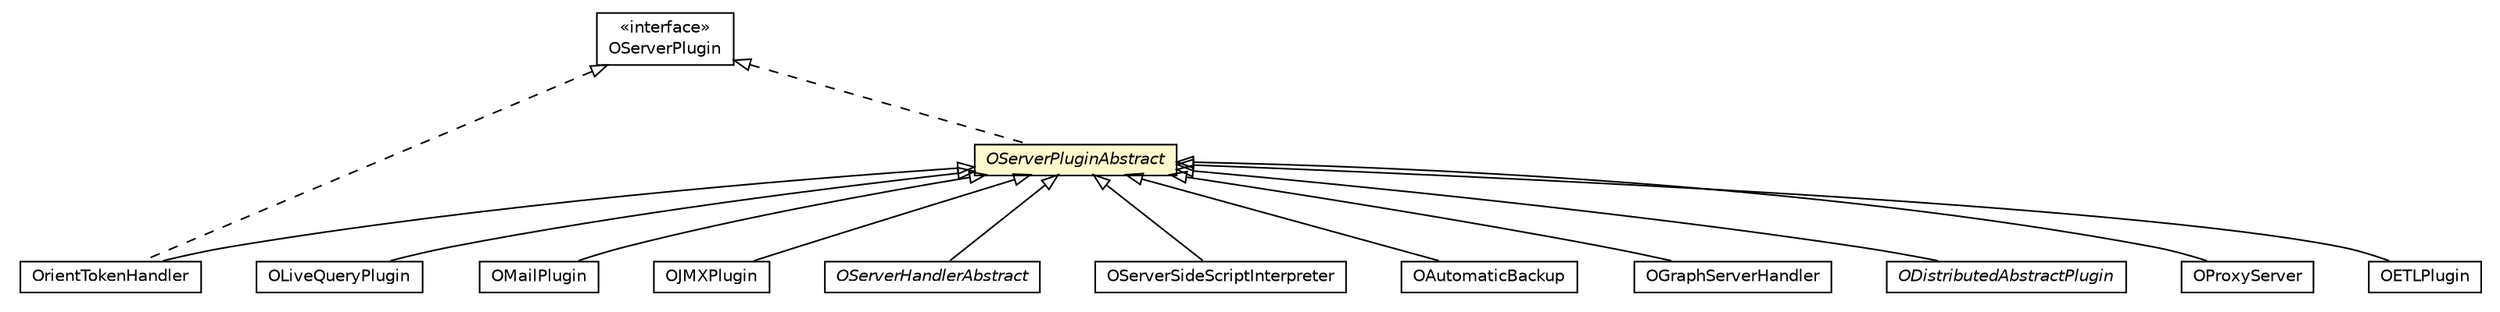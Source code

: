 #!/usr/local/bin/dot
#
# Class diagram 
# Generated by UMLGraph version R5_6-24-gf6e263 (http://www.umlgraph.org/)
#

digraph G {
	edge [fontname="Helvetica",fontsize=10,labelfontname="Helvetica",labelfontsize=10];
	node [fontname="Helvetica",fontsize=10,shape=plaintext];
	nodesep=0.25;
	ranksep=0.5;
	// com.orientechnologies.orient.server.token.OrientTokenHandler
	c3856586 [label=<<table title="com.orientechnologies.orient.server.token.OrientTokenHandler" border="0" cellborder="1" cellspacing="0" cellpadding="2" port="p" href="../token/OrientTokenHandler.html">
		<tr><td><table border="0" cellspacing="0" cellpadding="1">
<tr><td align="center" balign="center"> OrientTokenHandler </td></tr>
		</table></td></tr>
		</table>>, URL="../token/OrientTokenHandler.html", fontname="Helvetica", fontcolor="black", fontsize=10.0];
	// com.orientechnologies.orient.server.plugin.OServerPlugin
	c3856593 [label=<<table title="com.orientechnologies.orient.server.plugin.OServerPlugin" border="0" cellborder="1" cellspacing="0" cellpadding="2" port="p" href="./OServerPlugin.html">
		<tr><td><table border="0" cellspacing="0" cellpadding="1">
<tr><td align="center" balign="center"> &#171;interface&#187; </td></tr>
<tr><td align="center" balign="center"> OServerPlugin </td></tr>
		</table></td></tr>
		</table>>, URL="./OServerPlugin.html", fontname="Helvetica", fontcolor="black", fontsize=10.0];
	// com.orientechnologies.orient.server.plugin.OServerPluginAbstract
	c3856597 [label=<<table title="com.orientechnologies.orient.server.plugin.OServerPluginAbstract" border="0" cellborder="1" cellspacing="0" cellpadding="2" port="p" bgcolor="lemonChiffon" href="./OServerPluginAbstract.html">
		<tr><td><table border="0" cellspacing="0" cellpadding="1">
<tr><td align="center" balign="center"><font face="Helvetica-Oblique"> OServerPluginAbstract </font></td></tr>
		</table></td></tr>
		</table>>, URL="./OServerPluginAbstract.html", fontname="Helvetica", fontcolor="black", fontsize=10.0];
	// com.orientechnologies.orient.server.plugin.livequery.OLiveQueryPlugin
	c3856599 [label=<<table title="com.orientechnologies.orient.server.plugin.livequery.OLiveQueryPlugin" border="0" cellborder="1" cellspacing="0" cellpadding="2" port="p" href="./livequery/OLiveQueryPlugin.html">
		<tr><td><table border="0" cellspacing="0" cellpadding="1">
<tr><td align="center" balign="center"> OLiveQueryPlugin </td></tr>
		</table></td></tr>
		</table>>, URL="./livequery/OLiveQueryPlugin.html", fontname="Helvetica", fontcolor="black", fontsize=10.0];
	// com.orientechnologies.orient.server.plugin.mail.OMailPlugin
	c3856600 [label=<<table title="com.orientechnologies.orient.server.plugin.mail.OMailPlugin" border="0" cellborder="1" cellspacing="0" cellpadding="2" port="p" href="./mail/OMailPlugin.html">
		<tr><td><table border="0" cellspacing="0" cellpadding="1">
<tr><td align="center" balign="center"> OMailPlugin </td></tr>
		</table></td></tr>
		</table>>, URL="./mail/OMailPlugin.html", fontname="Helvetica", fontcolor="black", fontsize=10.0];
	// com.orientechnologies.orient.server.handler.OJMXPlugin
	c3856603 [label=<<table title="com.orientechnologies.orient.server.handler.OJMXPlugin" border="0" cellborder="1" cellspacing="0" cellpadding="2" port="p" href="../handler/OJMXPlugin.html">
		<tr><td><table border="0" cellspacing="0" cellpadding="1">
<tr><td align="center" balign="center"> OJMXPlugin </td></tr>
		</table></td></tr>
		</table>>, URL="../handler/OJMXPlugin.html", fontname="Helvetica", fontcolor="black", fontsize=10.0];
	// com.orientechnologies.orient.server.handler.OServerHandlerAbstract
	c3856604 [label=<<table title="com.orientechnologies.orient.server.handler.OServerHandlerAbstract" border="0" cellborder="1" cellspacing="0" cellpadding="2" port="p" href="../handler/OServerHandlerAbstract.html">
		<tr><td><table border="0" cellspacing="0" cellpadding="1">
<tr><td align="center" balign="center"><font face="Helvetica-Oblique"> OServerHandlerAbstract </font></td></tr>
		</table></td></tr>
		</table>>, URL="../handler/OServerHandlerAbstract.html", fontname="Helvetica", fontcolor="black", fontsize=10.0];
	// com.orientechnologies.orient.server.handler.OServerSideScriptInterpreter
	c3856606 [label=<<table title="com.orientechnologies.orient.server.handler.OServerSideScriptInterpreter" border="0" cellborder="1" cellspacing="0" cellpadding="2" port="p" href="../handler/OServerSideScriptInterpreter.html">
		<tr><td><table border="0" cellspacing="0" cellpadding="1">
<tr><td align="center" balign="center"> OServerSideScriptInterpreter </td></tr>
		</table></td></tr>
		</table>>, URL="../handler/OServerSideScriptInterpreter.html", fontname="Helvetica", fontcolor="black", fontsize=10.0];
	// com.orientechnologies.orient.server.handler.OAutomaticBackup
	c3856608 [label=<<table title="com.orientechnologies.orient.server.handler.OAutomaticBackup" border="0" cellborder="1" cellspacing="0" cellpadding="2" port="p" href="../handler/OAutomaticBackup.html">
		<tr><td><table border="0" cellspacing="0" cellpadding="1">
<tr><td align="center" balign="center"> OAutomaticBackup </td></tr>
		</table></td></tr>
		</table>>, URL="../handler/OAutomaticBackup.html", fontname="Helvetica", fontcolor="black", fontsize=10.0];
	// com.orientechnologies.orient.graph.handler.OGraphServerHandler
	c3856822 [label=<<table title="com.orientechnologies.orient.graph.handler.OGraphServerHandler" border="0" cellborder="1" cellspacing="0" cellpadding="2" port="p" href="../../graph/handler/OGraphServerHandler.html">
		<tr><td><table border="0" cellspacing="0" cellpadding="1">
<tr><td align="center" balign="center"> OGraphServerHandler </td></tr>
		</table></td></tr>
		</table>>, URL="../../graph/handler/OGraphServerHandler.html", fontname="Helvetica", fontcolor="black", fontsize=10.0];
	// com.orientechnologies.orient.server.distributed.impl.ODistributedAbstractPlugin
	c3856872 [label=<<table title="com.orientechnologies.orient.server.distributed.impl.ODistributedAbstractPlugin" border="0" cellborder="1" cellspacing="0" cellpadding="2" port="p" href="../distributed/impl/ODistributedAbstractPlugin.html">
		<tr><td><table border="0" cellspacing="0" cellpadding="1">
<tr><td align="center" balign="center"><font face="Helvetica-Oblique"> ODistributedAbstractPlugin </font></td></tr>
		</table></td></tr>
		</table>>, URL="../distributed/impl/ODistributedAbstractPlugin.html", fontname="Helvetica", fontcolor="black", fontsize=10.0];
	// com.orientechnologies.orient.server.distributed.impl.proxy.OProxyServer
	c3856890 [label=<<table title="com.orientechnologies.orient.server.distributed.impl.proxy.OProxyServer" border="0" cellborder="1" cellspacing="0" cellpadding="2" port="p" href="../distributed/impl/proxy/OProxyServer.html">
		<tr><td><table border="0" cellspacing="0" cellpadding="1">
<tr><td align="center" balign="center"> OProxyServer </td></tr>
		</table></td></tr>
		</table>>, URL="../distributed/impl/proxy/OProxyServer.html", fontname="Helvetica", fontcolor="black", fontsize=10.0];
	// com.orientechnologies.orient.etl.OETLPlugin
	c3856994 [label=<<table title="com.orientechnologies.orient.etl.OETLPlugin" border="0" cellborder="1" cellspacing="0" cellpadding="2" port="p" href="../../etl/OETLPlugin.html">
		<tr><td><table border="0" cellspacing="0" cellpadding="1">
<tr><td align="center" balign="center"> OETLPlugin </td></tr>
		</table></td></tr>
		</table>>, URL="../../etl/OETLPlugin.html", fontname="Helvetica", fontcolor="black", fontsize=10.0];
	//com.orientechnologies.orient.server.token.OrientTokenHandler extends com.orientechnologies.orient.server.plugin.OServerPluginAbstract
	c3856597:p -> c3856586:p [dir=back,arrowtail=empty];
	//com.orientechnologies.orient.server.token.OrientTokenHandler implements com.orientechnologies.orient.server.plugin.OServerPlugin
	c3856593:p -> c3856586:p [dir=back,arrowtail=empty,style=dashed];
	//com.orientechnologies.orient.server.plugin.OServerPluginAbstract implements com.orientechnologies.orient.server.plugin.OServerPlugin
	c3856593:p -> c3856597:p [dir=back,arrowtail=empty,style=dashed];
	//com.orientechnologies.orient.server.plugin.livequery.OLiveQueryPlugin extends com.orientechnologies.orient.server.plugin.OServerPluginAbstract
	c3856597:p -> c3856599:p [dir=back,arrowtail=empty];
	//com.orientechnologies.orient.server.plugin.mail.OMailPlugin extends com.orientechnologies.orient.server.plugin.OServerPluginAbstract
	c3856597:p -> c3856600:p [dir=back,arrowtail=empty];
	//com.orientechnologies.orient.server.handler.OJMXPlugin extends com.orientechnologies.orient.server.plugin.OServerPluginAbstract
	c3856597:p -> c3856603:p [dir=back,arrowtail=empty];
	//com.orientechnologies.orient.server.handler.OServerHandlerAbstract extends com.orientechnologies.orient.server.plugin.OServerPluginAbstract
	c3856597:p -> c3856604:p [dir=back,arrowtail=empty];
	//com.orientechnologies.orient.server.handler.OServerSideScriptInterpreter extends com.orientechnologies.orient.server.plugin.OServerPluginAbstract
	c3856597:p -> c3856606:p [dir=back,arrowtail=empty];
	//com.orientechnologies.orient.server.handler.OAutomaticBackup extends com.orientechnologies.orient.server.plugin.OServerPluginAbstract
	c3856597:p -> c3856608:p [dir=back,arrowtail=empty];
	//com.orientechnologies.orient.graph.handler.OGraphServerHandler extends com.orientechnologies.orient.server.plugin.OServerPluginAbstract
	c3856597:p -> c3856822:p [dir=back,arrowtail=empty];
	//com.orientechnologies.orient.server.distributed.impl.ODistributedAbstractPlugin extends com.orientechnologies.orient.server.plugin.OServerPluginAbstract
	c3856597:p -> c3856872:p [dir=back,arrowtail=empty];
	//com.orientechnologies.orient.server.distributed.impl.proxy.OProxyServer extends com.orientechnologies.orient.server.plugin.OServerPluginAbstract
	c3856597:p -> c3856890:p [dir=back,arrowtail=empty];
	//com.orientechnologies.orient.etl.OETLPlugin extends com.orientechnologies.orient.server.plugin.OServerPluginAbstract
	c3856597:p -> c3856994:p [dir=back,arrowtail=empty];
}

